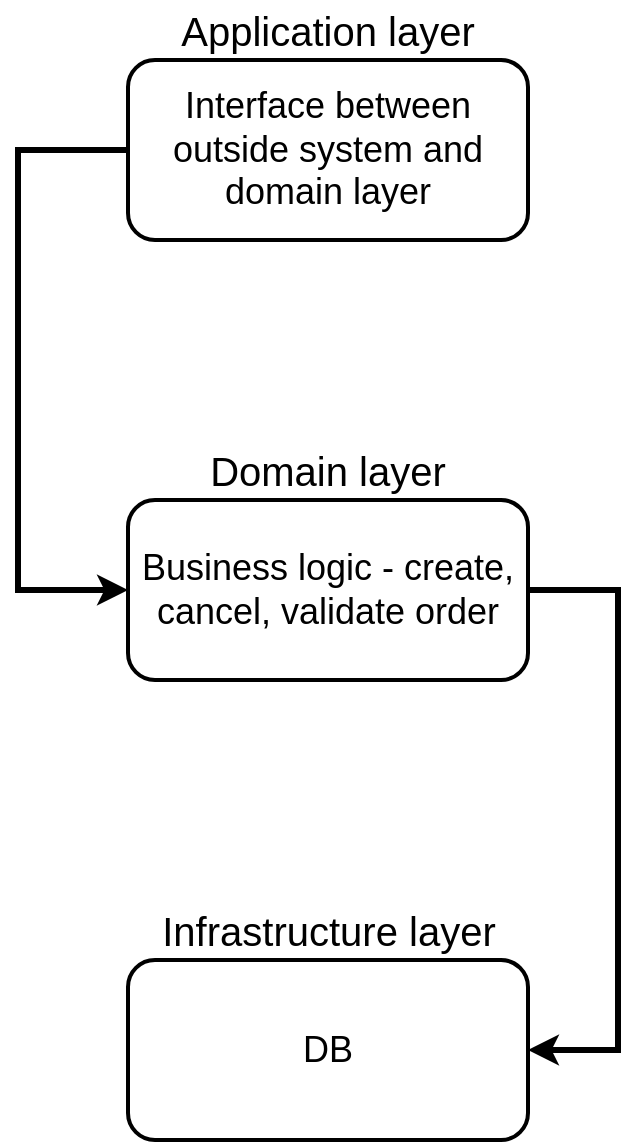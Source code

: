 <mxfile version="21.0.2"><diagram name="Page-1" id="J0mKVh55U6QCKO6_TvxE"><mxGraphModel dx="1434" dy="749" grid="1" gridSize="10" guides="1" tooltips="1" connect="1" arrows="1" fold="1" page="1" pageScale="1" pageWidth="850" pageHeight="1100" math="0" shadow="0"><root><mxCell id="0"/><mxCell id="1" parent="0"/><mxCell id="daW5a0wkIsZM-H2NdUbT-8" style="edgeStyle=orthogonalEdgeStyle;rounded=0;orthogonalLoop=1;jettySize=auto;html=1;exitX=0;exitY=0.5;exitDx=0;exitDy=0;entryX=0;entryY=0.5;entryDx=0;entryDy=0;spacing=2;strokeWidth=3;" edge="1" parent="1" source="daW5a0wkIsZM-H2NdUbT-1" target="daW5a0wkIsZM-H2NdUbT-4"><mxGeometry relative="1" as="geometry"><Array as="points"><mxPoint x="270" y="165"/><mxPoint x="270" y="385"/></Array></mxGeometry></mxCell><mxCell id="daW5a0wkIsZM-H2NdUbT-1" value="Interface between outside system and domain layer" style="rounded=1;whiteSpace=wrap;html=1;strokeWidth=2;fontSize=18;" vertex="1" parent="1"><mxGeometry x="325" y="120" width="200" height="90" as="geometry"/></mxCell><mxCell id="daW5a0wkIsZM-H2NdUbT-2" value="Application layer" style="text;html=1;strokeColor=none;fillColor=none;align=center;verticalAlign=middle;whiteSpace=wrap;rounded=0;fontSize=20;" vertex="1" parent="1"><mxGeometry x="345" y="90" width="160" height="30" as="geometry"/></mxCell><mxCell id="daW5a0wkIsZM-H2NdUbT-3" value="Domain layer" style="text;html=1;strokeColor=none;fillColor=none;align=center;verticalAlign=middle;whiteSpace=wrap;rounded=0;fontSize=20;" vertex="1" parent="1"><mxGeometry x="345" y="310" width="160" height="30" as="geometry"/></mxCell><mxCell id="daW5a0wkIsZM-H2NdUbT-10" style="edgeStyle=orthogonalEdgeStyle;rounded=0;orthogonalLoop=1;jettySize=auto;html=1;exitX=1;exitY=0.5;exitDx=0;exitDy=0;entryX=1;entryY=0.5;entryDx=0;entryDy=0;strokeWidth=3;" edge="1" parent="1" source="daW5a0wkIsZM-H2NdUbT-4" target="daW5a0wkIsZM-H2NdUbT-6"><mxGeometry relative="1" as="geometry"><Array as="points"><mxPoint x="570" y="385"/><mxPoint x="570" y="615"/></Array></mxGeometry></mxCell><mxCell id="daW5a0wkIsZM-H2NdUbT-4" value="Business logic - create, cancel, validate order" style="rounded=1;whiteSpace=wrap;html=1;strokeWidth=2;fontSize=18;" vertex="1" parent="1"><mxGeometry x="325" y="340" width="200" height="90" as="geometry"/></mxCell><mxCell id="daW5a0wkIsZM-H2NdUbT-5" value="Infrastructure layer" style="text;html=1;strokeColor=none;fillColor=none;align=center;verticalAlign=middle;whiteSpace=wrap;rounded=0;fontSize=20;" vertex="1" parent="1"><mxGeometry x="328" y="540" width="195" height="30" as="geometry"/></mxCell><mxCell id="daW5a0wkIsZM-H2NdUbT-6" value="DB" style="rounded=1;whiteSpace=wrap;html=1;strokeWidth=2;fontSize=18;" vertex="1" parent="1"><mxGeometry x="325" y="570" width="200" height="90" as="geometry"/></mxCell></root></mxGraphModel></diagram></mxfile>